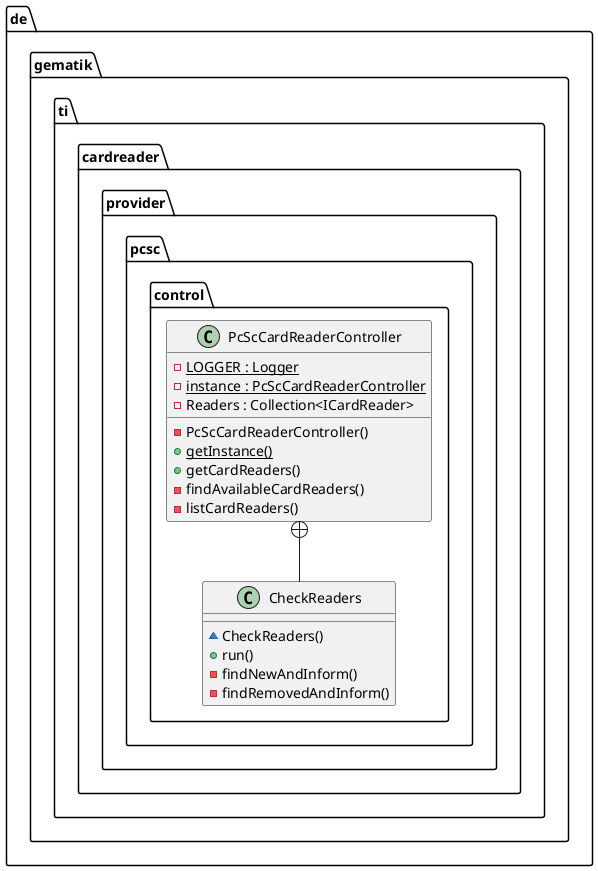 @startuml

  package de.gematik.ti.cardreader.provider.pcsc.control {
    class PcScCardReaderController {
        {static} - LOGGER : Logger
        {static} - instance : PcScCardReaderController
        - Readers : Collection<ICardReader>
        - PcScCardReaderController()
        {static} + getInstance()
        + getCardReaders()
        - findAvailableCardReaders()
        - listCardReaders()
    }
  }


  package de.gematik.ti.cardreader.provider.pcsc.control {
    class CheckReaders {
        ~ CheckReaders()
        + run()
        - findNewAndInform()
        - findRemovedAndInform()
    }
  }


  PcScCardReaderController +-down- CheckReaders

@enduml
